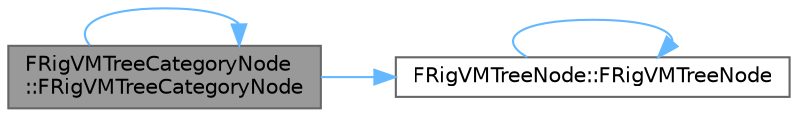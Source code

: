 digraph "FRigVMTreeCategoryNode::FRigVMTreeCategoryNode"
{
 // INTERACTIVE_SVG=YES
 // LATEX_PDF_SIZE
  bgcolor="transparent";
  edge [fontname=Helvetica,fontsize=10,labelfontname=Helvetica,labelfontsize=10];
  node [fontname=Helvetica,fontsize=10,shape=box,height=0.2,width=0.4];
  rankdir="LR";
  Node1 [id="Node000001",label="FRigVMTreeCategoryNode\l::FRigVMTreeCategoryNode",height=0.2,width=0.4,color="gray40", fillcolor="grey60", style="filled", fontcolor="black",tooltip=" "];
  Node1 -> Node1 [id="edge1_Node000001_Node000001",color="steelblue1",style="solid",tooltip=" "];
  Node1 -> Node2 [id="edge2_Node000001_Node000002",color="steelblue1",style="solid",tooltip=" "];
  Node2 [id="Node000002",label="FRigVMTreeNode::FRigVMTreeNode",height=0.2,width=0.4,color="grey40", fillcolor="white", style="filled",URL="$da/da1/classFRigVMTreeNode.html#a561f45ed068999c35f9bdd558db1f3ec",tooltip=" "];
  Node2 -> Node2 [id="edge3_Node000002_Node000002",color="steelblue1",style="solid",tooltip=" "];
}
